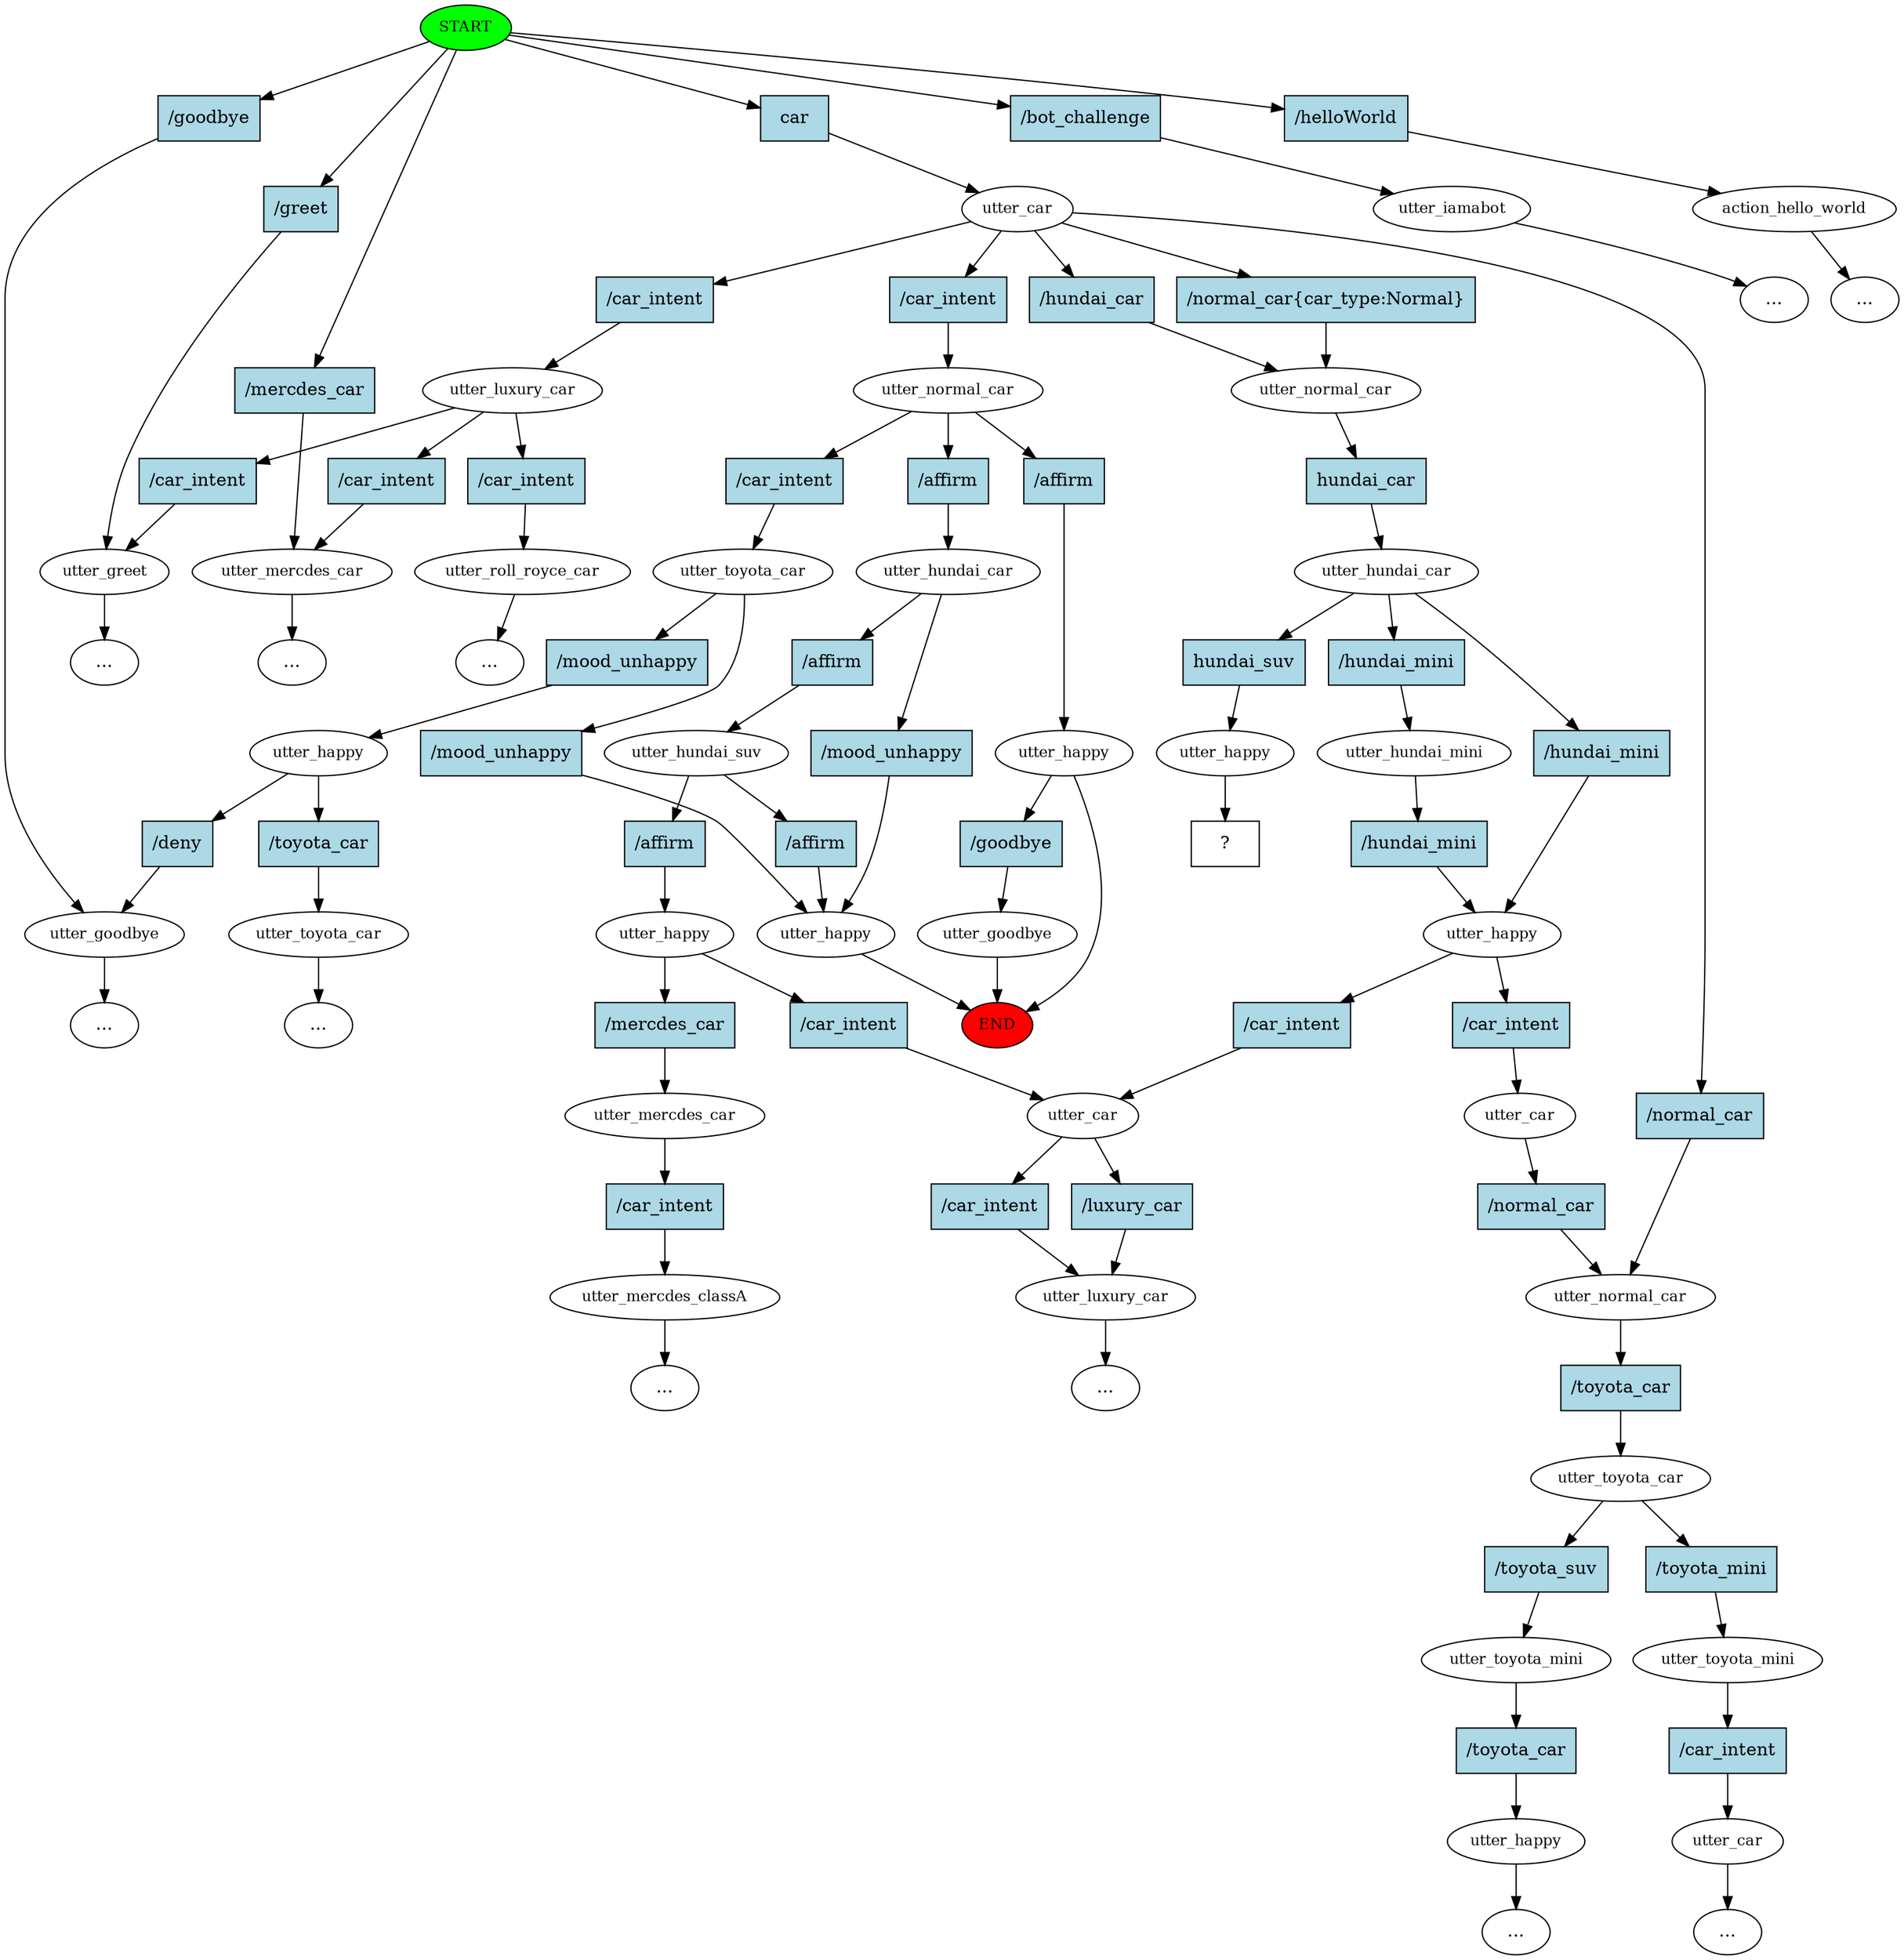 digraph  {
0 [class="start active", fillcolor=green, fontsize=12, label=START, style=filled];
"-1" [class=end, fillcolor=red, fontsize=12, label=END, style=filled];
1 [class="", fontsize=12, label=utter_greet];
4 [class="", fontsize=12, label=utter_goodbye];
5 [class="", fontsize=12, label=utter_iamabot];
"-7" [class=ellipsis, label="..."];
7 [class=active, fontsize=12, label=utter_car];
8 [class="", fontsize=12, label=utter_normal_car];
9 [class="", fontsize=12, label=utter_happy];
10 [class="", fontsize=12, label=utter_goodbye];
15 [class="", fontsize=12, label=utter_luxury_car];
"-9" [class=ellipsis, label="..."];
19 [class="", fontsize=12, label=utter_hundai_car];
20 [class="", fontsize=12, label=utter_happy];
23 [class="", fontsize=12, label=utter_toyota_car];
28 [class="", fontsize=12, label=utter_happy];
"-10" [class=ellipsis, label="..."];
34 [class="", fontsize=12, label=utter_toyota_car];
"-11" [class=ellipsis, label="..."];
37 [class="", fontsize=12, label=utter_mercdes_car];
40 [class="", fontsize=12, label=utter_roll_royce_car];
"-13" [class=ellipsis, label="..."];
44 [class="", fontsize=12, label=utter_hundai_suv];
45 [class="", fontsize=12, label=utter_happy];
46 [class="", fontsize=12, label=utter_mercdes_car];
47 [class="", fontsize=12, label=utter_mercdes_classA];
"-14" [class=ellipsis, label="..."];
53 [class="", fontsize=12, label=utter_car];
54 [class="", fontsize=12, label=utter_luxury_car];
"-17" [class=ellipsis, label="..."];
65 [class=active, fontsize=12, label=utter_normal_car];
66 [class=active, fontsize=12, label=utter_hundai_car];
67 [class="", fontsize=12, label=utter_hundai_mini];
68 [class="", fontsize=12, label=utter_happy];
"-18" [class=ellipsis, label="..."];
72 [class="", fontsize=12, label=utter_normal_car];
73 [class="", fontsize=12, label=utter_toyota_car];
74 [class="", fontsize=12, label=utter_toyota_mini];
75 [class="", fontsize=12, label=utter_happy];
"-19" [class=ellipsis, label="..."];
80 [class="", fontsize=12, label=utter_car];
83 [class="", fontsize=12, label=utter_toyota_mini];
84 [class="", fontsize=12, label=utter_car];
"-20" [class=ellipsis, label="..."];
85 [class="", fontsize=12, label=action_hello_world];
"-21" [class=ellipsis, label="..."];
89 [class=active, fontsize=12, label=utter_happy];
90 [class="intent dashed active", label="  ?  ", shape=rect];
91 [class=intent, fillcolor=lightblue, label="/greet", shape=rect, style=filled];
92 [class=intent, fillcolor=lightblue, label="/goodbye", shape=rect, style=filled];
93 [class=intent, fillcolor=lightblue, label="/bot_challenge", shape=rect, style=filled];
94 [class="intent active", fillcolor=lightblue, label=car, shape=rect, style=filled];
95 [class=intent, fillcolor=lightblue, label="/helloWorld", shape=rect, style=filled];
96 [class=intent, fillcolor=lightblue, label="/mercdes_car", shape=rect, style=filled];
97 [class=intent, fillcolor=lightblue, label="/car_intent", shape=rect, style=filled];
98 [class=intent, fillcolor=lightblue, label="/car_intent", shape=rect, style=filled];
99 [class=intent, fillcolor=lightblue, label="/hundai_car", shape=rect, style=filled];
100 [class="intent active", fillcolor=lightblue, label="/normal_car{car_type:Normal}", shape=rect, style=filled];
101 [class=intent, fillcolor=lightblue, label="/normal_car", shape=rect, style=filled];
102 [class=intent, fillcolor=lightblue, label="/affirm", shape=rect, style=filled];
103 [class=intent, fillcolor=lightblue, label="/affirm", shape=rect, style=filled];
104 [class=intent, fillcolor=lightblue, label="/car_intent", shape=rect, style=filled];
105 [class=intent, fillcolor=lightblue, label="/goodbye", shape=rect, style=filled];
106 [class=intent, fillcolor=lightblue, label="/car_intent", shape=rect, style=filled];
107 [class=intent, fillcolor=lightblue, label="/car_intent", shape=rect, style=filled];
108 [class=intent, fillcolor=lightblue, label="/car_intent", shape=rect, style=filled];
109 [class=intent, fillcolor=lightblue, label="/mood_unhappy", shape=rect, style=filled];
110 [class=intent, fillcolor=lightblue, label="/affirm", shape=rect, style=filled];
111 [class=intent, fillcolor=lightblue, label="/mood_unhappy", shape=rect, style=filled];
112 [class=intent, fillcolor=lightblue, label="/mood_unhappy", shape=rect, style=filled];
113 [class=intent, fillcolor=lightblue, label="/deny", shape=rect, style=filled];
114 [class=intent, fillcolor=lightblue, label="/toyota_car", shape=rect, style=filled];
115 [class=intent, fillcolor=lightblue, label="/affirm", shape=rect, style=filled];
116 [class=intent, fillcolor=lightblue, label="/affirm", shape=rect, style=filled];
117 [class=intent, fillcolor=lightblue, label="/mercdes_car", shape=rect, style=filled];
118 [class=intent, fillcolor=lightblue, label="/car_intent", shape=rect, style=filled];
119 [class=intent, fillcolor=lightblue, label="/car_intent", shape=rect, style=filled];
120 [class=intent, fillcolor=lightblue, label="/car_intent", shape=rect, style=filled];
121 [class=intent, fillcolor=lightblue, label="/luxury_car", shape=rect, style=filled];
122 [class="intent active", fillcolor=lightblue, label=hundai_car, shape=rect, style=filled];
123 [class=intent, fillcolor=lightblue, label="/hundai_mini", shape=rect, style=filled];
124 [class="intent active", fillcolor=lightblue, label=hundai_suv, shape=rect, style=filled];
125 [class=intent, fillcolor=lightblue, label="/hundai_mini", shape=rect, style=filled];
126 [class=intent, fillcolor=lightblue, label="/hundai_mini", shape=rect, style=filled];
127 [class=intent, fillcolor=lightblue, label="/car_intent", shape=rect, style=filled];
128 [class=intent, fillcolor=lightblue, label="/car_intent", shape=rect, style=filled];
129 [class=intent, fillcolor=lightblue, label="/toyota_car", shape=rect, style=filled];
130 [class=intent, fillcolor=lightblue, label="/toyota_suv", shape=rect, style=filled];
131 [class=intent, fillcolor=lightblue, label="/toyota_mini", shape=rect, style=filled];
132 [class=intent, fillcolor=lightblue, label="/toyota_car", shape=rect, style=filled];
133 [class=intent, fillcolor=lightblue, label="/normal_car", shape=rect, style=filled];
134 [class=intent, fillcolor=lightblue, label="/car_intent", shape=rect, style=filled];
0 -> 91  [class="", key=0];
0 -> 92  [class="", key=0];
0 -> 93  [class="", key=0];
0 -> 94  [class=active, key=0];
0 -> 95  [class="", key=0];
0 -> 96  [class="", key=0];
1 -> "-9"  [class="", key=NONE, label=""];
4 -> "-10"  [class="", key=NONE, label=""];
5 -> "-7"  [class="", key=NONE, label=""];
7 -> 97  [class="", key=0];
7 -> 98  [class="", key=0];
7 -> 99  [class="", key=0];
7 -> 100  [class=active, key=0];
7 -> 101  [class="", key=0];
8 -> 102  [class="", key=0];
8 -> 103  [class="", key=0];
8 -> 104  [class="", key=0];
9 -> "-1"  [class="", key=NONE, label=""];
9 -> 105  [class="", key=0];
10 -> "-1"  [class="", key=NONE, label=""];
15 -> 106  [class="", key=0];
15 -> 107  [class="", key=0];
15 -> 108  [class="", key=0];
19 -> 109  [class="", key=0];
19 -> 110  [class="", key=0];
20 -> "-1"  [class="", key=NONE, label=""];
23 -> 111  [class="", key=0];
23 -> 112  [class="", key=0];
28 -> 113  [class="", key=0];
28 -> 114  [class="", key=0];
34 -> "-11"  [class="", key=NONE, label=""];
37 -> "-17"  [class="", key=NONE, label=""];
40 -> "-13"  [class="", key=NONE, label=""];
44 -> 115  [class="", key=0];
44 -> 116  [class="", key=0];
45 -> 117  [class="", key=0];
45 -> 118  [class="", key=0];
46 -> 119  [class="", key=0];
47 -> "-14"  [class="", key=NONE, label=""];
53 -> 120  [class="", key=0];
53 -> 121  [class="", key=0];
54 -> "-18"  [class="", key=NONE, label=""];
65 -> 122  [class=active, key=0];
66 -> 123  [class="", key=0];
66 -> 124  [class=active, key=0];
66 -> 125  [class="", key=0];
67 -> 126  [class="", key=0];
68 -> 127  [class="", key=0];
68 -> 128  [class="", key=0];
72 -> 129  [class="", key=0];
73 -> 130  [class="", key=0];
73 -> 131  [class="", key=0];
74 -> 132  [class="", key=0];
75 -> "-19"  [class="", key=NONE, label=""];
80 -> 133  [class="", key=0];
83 -> 134  [class="", key=0];
84 -> "-20"  [class="", key=NONE, label=""];
85 -> "-21"  [class="", key=NONE, label=""];
89 -> 90  [class=active, key=NONE, label=""];
91 -> 1  [class="", key=0];
92 -> 4  [class="", key=0];
93 -> 5  [class="", key=0];
94 -> 7  [class=active, key=0];
95 -> 85  [class="", key=0];
96 -> 37  [class="", key=0];
97 -> 8  [class="", key=0];
98 -> 15  [class="", key=0];
99 -> 65  [class="", key=0];
100 -> 65  [class=active, key=0];
101 -> 72  [class="", key=0];
102 -> 9  [class="", key=0];
103 -> 19  [class="", key=0];
104 -> 23  [class="", key=0];
105 -> 10  [class="", key=0];
106 -> 1  [class="", key=0];
107 -> 37  [class="", key=0];
108 -> 40  [class="", key=0];
109 -> 20  [class="", key=0];
110 -> 44  [class="", key=0];
111 -> 20  [class="", key=0];
112 -> 28  [class="", key=0];
113 -> 4  [class="", key=0];
114 -> 34  [class="", key=0];
115 -> 45  [class="", key=0];
116 -> 20  [class="", key=0];
117 -> 46  [class="", key=0];
118 -> 53  [class="", key=0];
119 -> 47  [class="", key=0];
120 -> 54  [class="", key=0];
121 -> 54  [class="", key=0];
122 -> 66  [class=active, key=0];
123 -> 67  [class="", key=0];
124 -> 89  [class=active, key=0];
125 -> 68  [class="", key=0];
126 -> 68  [class="", key=0];
127 -> 53  [class="", key=0];
128 -> 80  [class="", key=0];
129 -> 73  [class="", key=0];
130 -> 74  [class="", key=0];
131 -> 83  [class="", key=0];
132 -> 75  [class="", key=0];
133 -> 72  [class="", key=0];
134 -> 84  [class="", key=0];
}
